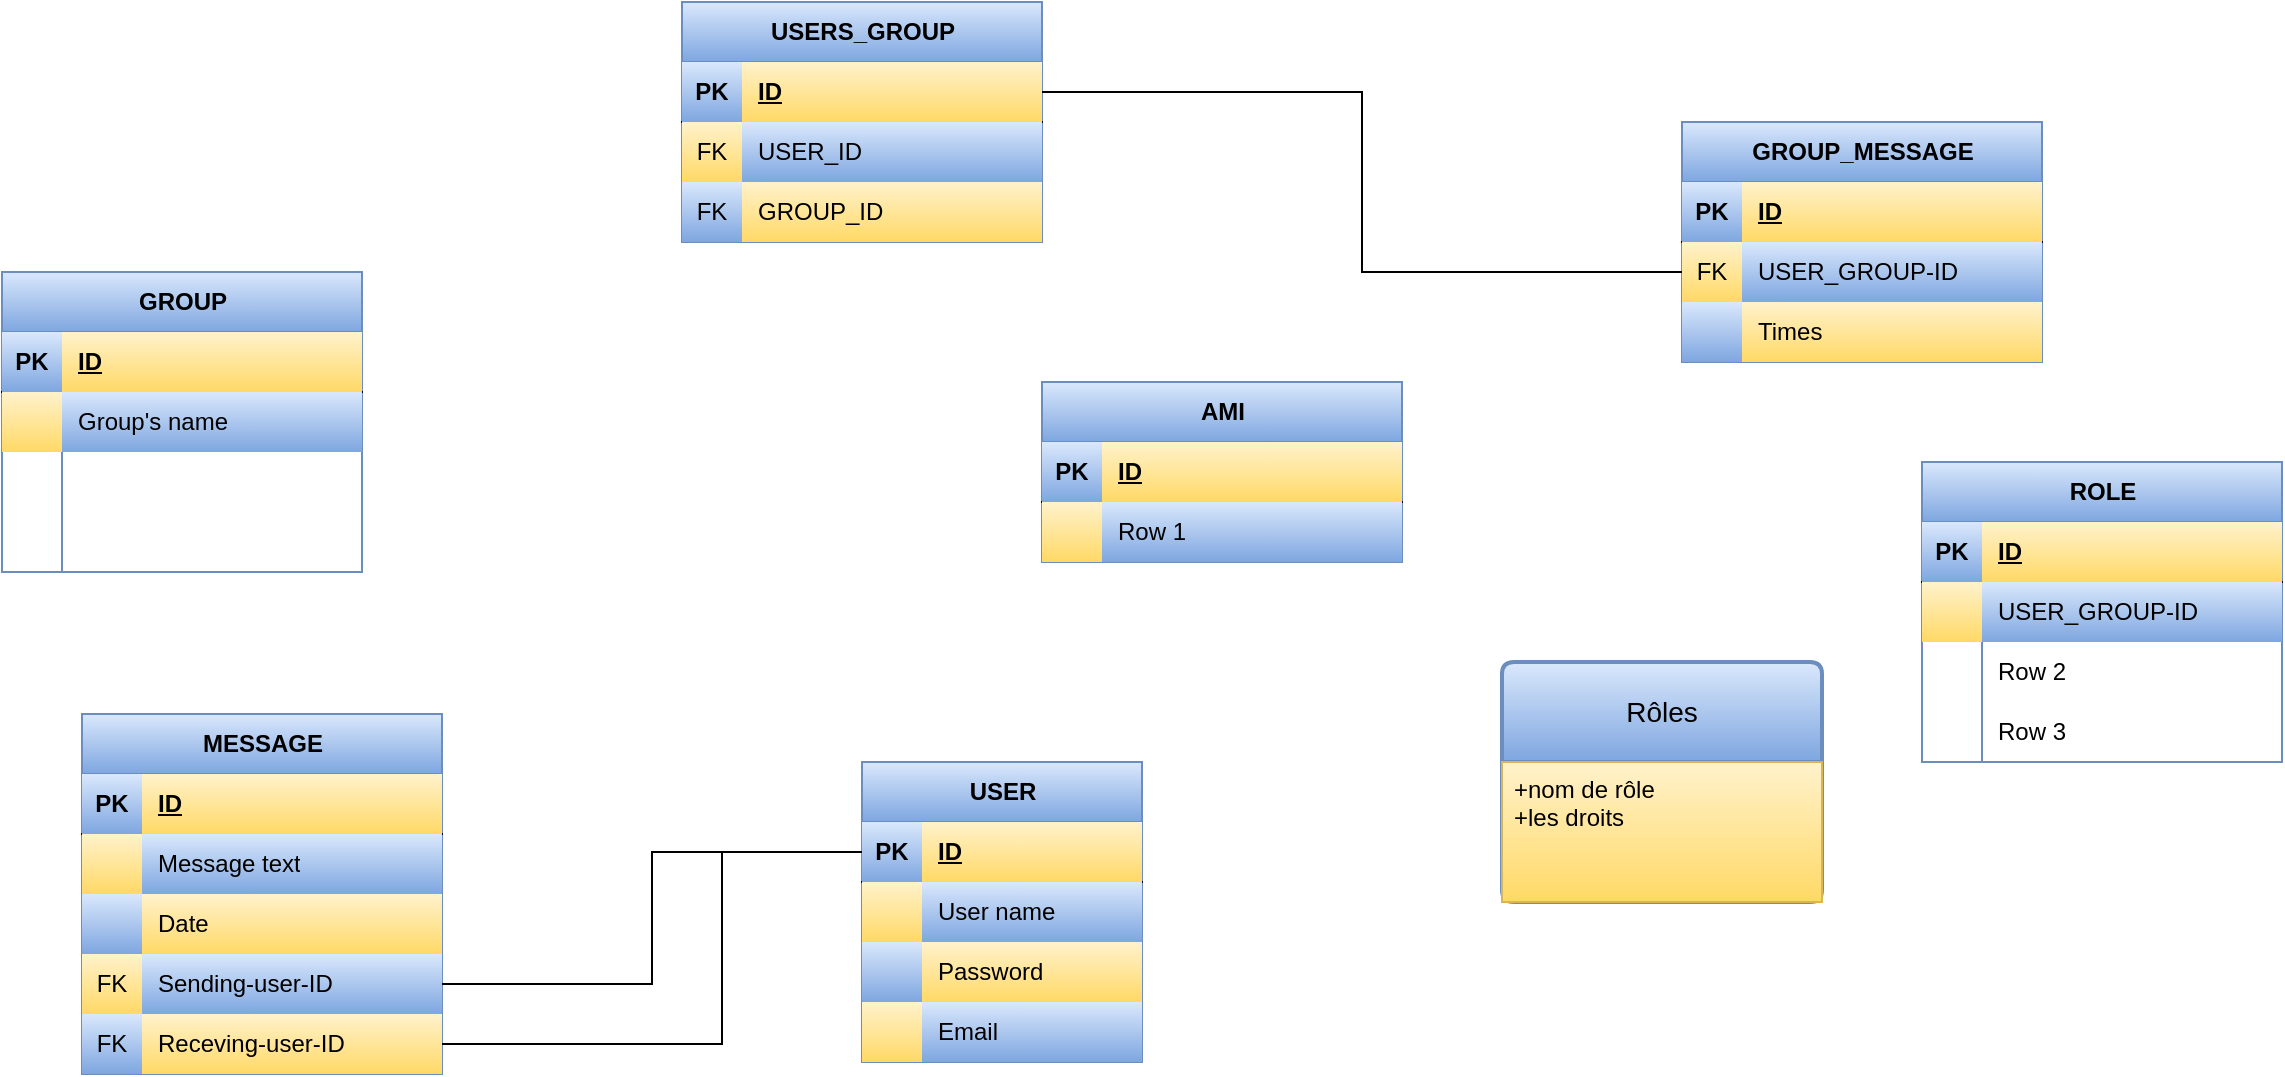 <mxfile version="22.1.4" type="github">
  <diagram id="R2lEEEUBdFMjLlhIrx00" name="Page-1">
    <mxGraphModel dx="2273" dy="604" grid="1" gridSize="10" guides="1" tooltips="1" connect="1" arrows="1" fold="1" page="1" pageScale="1" pageWidth="1100" pageHeight="850" math="0" shadow="0" extFonts="Permanent Marker^https://fonts.googleapis.com/css?family=Permanent+Marker">
      <root>
        <mxCell id="0" />
        <mxCell id="1" parent="0" />
        <mxCell id="yTDGCZD3_mgI2RTpDem2-1" value="USER" style="shape=table;startSize=30;container=1;collapsible=1;childLayout=tableLayout;fixedRows=1;rowLines=0;fontStyle=1;align=center;resizeLast=1;html=1;fillColor=#dae8fc;gradientColor=#7ea6e0;strokeColor=#6c8ebf;" vertex="1" parent="1">
          <mxGeometry x="-110" y="400" width="140" height="150" as="geometry" />
        </mxCell>
        <mxCell id="yTDGCZD3_mgI2RTpDem2-2" value="" style="shape=tableRow;horizontal=0;startSize=0;swimlaneHead=0;swimlaneBody=0;fillColor=none;collapsible=0;dropTarget=0;points=[[0,0.5],[1,0.5]];portConstraint=eastwest;top=0;left=0;right=0;bottom=1;" vertex="1" parent="yTDGCZD3_mgI2RTpDem2-1">
          <mxGeometry y="30" width="140" height="30" as="geometry" />
        </mxCell>
        <mxCell id="yTDGCZD3_mgI2RTpDem2-3" value="PK" style="shape=partialRectangle;connectable=0;fillColor=#dae8fc;top=0;left=0;bottom=0;right=0;fontStyle=1;overflow=hidden;whiteSpace=wrap;html=1;gradientColor=#7ea6e0;strokeColor=#6c8ebf;" vertex="1" parent="yTDGCZD3_mgI2RTpDem2-2">
          <mxGeometry width="30" height="30" as="geometry">
            <mxRectangle width="30" height="30" as="alternateBounds" />
          </mxGeometry>
        </mxCell>
        <mxCell id="yTDGCZD3_mgI2RTpDem2-4" value="ID" style="shape=partialRectangle;connectable=0;fillColor=#fff2cc;top=0;left=0;bottom=0;right=0;align=left;spacingLeft=6;fontStyle=5;overflow=hidden;whiteSpace=wrap;html=1;gradientColor=#ffd966;strokeColor=#d6b656;" vertex="1" parent="yTDGCZD3_mgI2RTpDem2-2">
          <mxGeometry x="30" width="110" height="30" as="geometry">
            <mxRectangle width="110" height="30" as="alternateBounds" />
          </mxGeometry>
        </mxCell>
        <mxCell id="yTDGCZD3_mgI2RTpDem2-8" value="" style="shape=tableRow;horizontal=0;startSize=0;swimlaneHead=0;swimlaneBody=0;fillColor=none;collapsible=0;dropTarget=0;points=[[0,0.5],[1,0.5]];portConstraint=eastwest;top=0;left=0;right=0;bottom=0;" vertex="1" parent="yTDGCZD3_mgI2RTpDem2-1">
          <mxGeometry y="60" width="140" height="30" as="geometry" />
        </mxCell>
        <mxCell id="yTDGCZD3_mgI2RTpDem2-9" value="" style="shape=partialRectangle;connectable=0;fillColor=#fff2cc;top=0;left=0;bottom=0;right=0;editable=1;overflow=hidden;whiteSpace=wrap;html=1;gradientColor=#ffd966;strokeColor=#d6b656;" vertex="1" parent="yTDGCZD3_mgI2RTpDem2-8">
          <mxGeometry width="30" height="30" as="geometry">
            <mxRectangle width="30" height="30" as="alternateBounds" />
          </mxGeometry>
        </mxCell>
        <mxCell id="yTDGCZD3_mgI2RTpDem2-10" value="User name" style="shape=partialRectangle;connectable=0;fillColor=#dae8fc;top=0;left=0;bottom=0;right=0;align=left;spacingLeft=6;overflow=hidden;whiteSpace=wrap;html=1;gradientColor=#7ea6e0;strokeColor=#6c8ebf;" vertex="1" parent="yTDGCZD3_mgI2RTpDem2-8">
          <mxGeometry x="30" width="110" height="30" as="geometry">
            <mxRectangle width="110" height="30" as="alternateBounds" />
          </mxGeometry>
        </mxCell>
        <mxCell id="yTDGCZD3_mgI2RTpDem2-11" value="" style="shape=tableRow;horizontal=0;startSize=0;swimlaneHead=0;swimlaneBody=0;fillColor=none;collapsible=0;dropTarget=0;points=[[0,0.5],[1,0.5]];portConstraint=eastwest;top=0;left=0;right=0;bottom=0;" vertex="1" parent="yTDGCZD3_mgI2RTpDem2-1">
          <mxGeometry y="90" width="140" height="30" as="geometry" />
        </mxCell>
        <mxCell id="yTDGCZD3_mgI2RTpDem2-12" value="" style="shape=partialRectangle;connectable=0;fillColor=#dae8fc;top=0;left=0;bottom=0;right=0;editable=1;overflow=hidden;whiteSpace=wrap;html=1;gradientColor=#7ea6e0;strokeColor=#6c8ebf;" vertex="1" parent="yTDGCZD3_mgI2RTpDem2-11">
          <mxGeometry width="30" height="30" as="geometry">
            <mxRectangle width="30" height="30" as="alternateBounds" />
          </mxGeometry>
        </mxCell>
        <mxCell id="yTDGCZD3_mgI2RTpDem2-13" value="Password" style="shape=partialRectangle;connectable=0;fillColor=#fff2cc;top=0;left=0;bottom=0;right=0;align=left;spacingLeft=6;overflow=hidden;whiteSpace=wrap;html=1;gradientColor=#ffd966;strokeColor=#d6b656;" vertex="1" parent="yTDGCZD3_mgI2RTpDem2-11">
          <mxGeometry x="30" width="110" height="30" as="geometry">
            <mxRectangle width="110" height="30" as="alternateBounds" />
          </mxGeometry>
        </mxCell>
        <mxCell id="yTDGCZD3_mgI2RTpDem2-49" value="" style="shape=tableRow;horizontal=0;startSize=0;swimlaneHead=0;swimlaneBody=0;fillColor=none;collapsible=0;dropTarget=0;points=[[0,0.5],[1,0.5]];portConstraint=eastwest;top=0;left=0;right=0;bottom=0;" vertex="1" parent="yTDGCZD3_mgI2RTpDem2-1">
          <mxGeometry y="120" width="140" height="30" as="geometry" />
        </mxCell>
        <mxCell id="yTDGCZD3_mgI2RTpDem2-50" value="" style="shape=partialRectangle;connectable=0;fillColor=#fff2cc;top=0;left=0;bottom=0;right=0;editable=1;overflow=hidden;whiteSpace=wrap;html=1;gradientColor=#ffd966;strokeColor=#d6b656;" vertex="1" parent="yTDGCZD3_mgI2RTpDem2-49">
          <mxGeometry width="30" height="30" as="geometry">
            <mxRectangle width="30" height="30" as="alternateBounds" />
          </mxGeometry>
        </mxCell>
        <mxCell id="yTDGCZD3_mgI2RTpDem2-51" value="Email" style="shape=partialRectangle;connectable=0;fillColor=#dae8fc;top=0;left=0;bottom=0;right=0;align=left;spacingLeft=6;overflow=hidden;whiteSpace=wrap;html=1;gradientColor=#7ea6e0;strokeColor=#6c8ebf;" vertex="1" parent="yTDGCZD3_mgI2RTpDem2-49">
          <mxGeometry x="30" width="110" height="30" as="geometry">
            <mxRectangle width="110" height="30" as="alternateBounds" />
          </mxGeometry>
        </mxCell>
        <mxCell id="yTDGCZD3_mgI2RTpDem2-38" value="Rôles" style="swimlane;childLayout=stackLayout;horizontal=1;startSize=50;horizontalStack=0;rounded=1;fontSize=14;fontStyle=0;strokeWidth=2;resizeParent=0;resizeLast=1;shadow=0;dashed=0;align=center;arcSize=4;whiteSpace=wrap;html=1;fillColor=#dae8fc;gradientColor=#7ea6e0;strokeColor=#6c8ebf;" vertex="1" parent="1">
          <mxGeometry x="210" y="350" width="160" height="120" as="geometry" />
        </mxCell>
        <mxCell id="yTDGCZD3_mgI2RTpDem2-39" value="+nom de rôle&lt;br&gt;+les droits" style="align=left;strokeColor=#d6b656;fillColor=#fff2cc;spacingLeft=4;fontSize=12;verticalAlign=top;resizable=0;rotatable=0;part=1;html=1;gradientColor=#ffd966;" vertex="1" parent="yTDGCZD3_mgI2RTpDem2-38">
          <mxGeometry y="50" width="160" height="70" as="geometry" />
        </mxCell>
        <mxCell id="yTDGCZD3_mgI2RTpDem2-52" value="MESSAGE" style="shape=table;startSize=30;container=1;collapsible=1;childLayout=tableLayout;fixedRows=1;rowLines=0;fontStyle=1;align=center;resizeLast=1;html=1;fillColor=#dae8fc;gradientColor=#7ea6e0;strokeColor=#6c8ebf;" vertex="1" parent="1">
          <mxGeometry x="-500" y="376" width="180" height="180" as="geometry" />
        </mxCell>
        <mxCell id="yTDGCZD3_mgI2RTpDem2-53" value="" style="shape=tableRow;horizontal=0;startSize=0;swimlaneHead=0;swimlaneBody=0;fillColor=none;collapsible=0;dropTarget=0;points=[[0,0.5],[1,0.5]];portConstraint=eastwest;top=0;left=0;right=0;bottom=1;" vertex="1" parent="yTDGCZD3_mgI2RTpDem2-52">
          <mxGeometry y="30" width="180" height="30" as="geometry" />
        </mxCell>
        <mxCell id="yTDGCZD3_mgI2RTpDem2-54" value="PK" style="shape=partialRectangle;connectable=0;fillColor=#dae8fc;top=0;left=0;bottom=0;right=0;fontStyle=1;overflow=hidden;whiteSpace=wrap;html=1;gradientColor=#7ea6e0;strokeColor=#6c8ebf;" vertex="1" parent="yTDGCZD3_mgI2RTpDem2-53">
          <mxGeometry width="30" height="30" as="geometry">
            <mxRectangle width="30" height="30" as="alternateBounds" />
          </mxGeometry>
        </mxCell>
        <mxCell id="yTDGCZD3_mgI2RTpDem2-55" value="ID" style="shape=partialRectangle;connectable=0;fillColor=#fff2cc;top=0;left=0;bottom=0;right=0;align=left;spacingLeft=6;fontStyle=5;overflow=hidden;whiteSpace=wrap;html=1;gradientColor=#ffd966;strokeColor=#d6b656;" vertex="1" parent="yTDGCZD3_mgI2RTpDem2-53">
          <mxGeometry x="30" width="150" height="30" as="geometry">
            <mxRectangle width="150" height="30" as="alternateBounds" />
          </mxGeometry>
        </mxCell>
        <mxCell id="yTDGCZD3_mgI2RTpDem2-56" value="" style="shape=tableRow;horizontal=0;startSize=0;swimlaneHead=0;swimlaneBody=0;fillColor=none;collapsible=0;dropTarget=0;points=[[0,0.5],[1,0.5]];portConstraint=eastwest;top=0;left=0;right=0;bottom=0;" vertex="1" parent="yTDGCZD3_mgI2RTpDem2-52">
          <mxGeometry y="60" width="180" height="30" as="geometry" />
        </mxCell>
        <mxCell id="yTDGCZD3_mgI2RTpDem2-57" value="" style="shape=partialRectangle;connectable=0;fillColor=#fff2cc;top=0;left=0;bottom=0;right=0;editable=1;overflow=hidden;whiteSpace=wrap;html=1;gradientColor=#ffd966;strokeColor=#d6b656;" vertex="1" parent="yTDGCZD3_mgI2RTpDem2-56">
          <mxGeometry width="30" height="30" as="geometry">
            <mxRectangle width="30" height="30" as="alternateBounds" />
          </mxGeometry>
        </mxCell>
        <mxCell id="yTDGCZD3_mgI2RTpDem2-58" value="Message text" style="shape=partialRectangle;connectable=0;fillColor=#dae8fc;top=0;left=0;bottom=0;right=0;align=left;spacingLeft=6;overflow=hidden;whiteSpace=wrap;html=1;gradientColor=#7ea6e0;strokeColor=#6c8ebf;" vertex="1" parent="yTDGCZD3_mgI2RTpDem2-56">
          <mxGeometry x="30" width="150" height="30" as="geometry">
            <mxRectangle width="150" height="30" as="alternateBounds" />
          </mxGeometry>
        </mxCell>
        <mxCell id="yTDGCZD3_mgI2RTpDem2-59" value="" style="shape=tableRow;horizontal=0;startSize=0;swimlaneHead=0;swimlaneBody=0;fillColor=none;collapsible=0;dropTarget=0;points=[[0,0.5],[1,0.5]];portConstraint=eastwest;top=0;left=0;right=0;bottom=0;" vertex="1" parent="yTDGCZD3_mgI2RTpDem2-52">
          <mxGeometry y="90" width="180" height="30" as="geometry" />
        </mxCell>
        <mxCell id="yTDGCZD3_mgI2RTpDem2-60" value="" style="shape=partialRectangle;connectable=0;fillColor=#dae8fc;top=0;left=0;bottom=0;right=0;editable=1;overflow=hidden;whiteSpace=wrap;html=1;gradientColor=#7ea6e0;strokeColor=#6c8ebf;" vertex="1" parent="yTDGCZD3_mgI2RTpDem2-59">
          <mxGeometry width="30" height="30" as="geometry">
            <mxRectangle width="30" height="30" as="alternateBounds" />
          </mxGeometry>
        </mxCell>
        <mxCell id="yTDGCZD3_mgI2RTpDem2-61" value="Date" style="shape=partialRectangle;connectable=0;fillColor=#fff2cc;top=0;left=0;bottom=0;right=0;align=left;spacingLeft=6;overflow=hidden;whiteSpace=wrap;html=1;gradientColor=#ffd966;strokeColor=#d6b656;" vertex="1" parent="yTDGCZD3_mgI2RTpDem2-59">
          <mxGeometry x="30" width="150" height="30" as="geometry">
            <mxRectangle width="150" height="30" as="alternateBounds" />
          </mxGeometry>
        </mxCell>
        <mxCell id="yTDGCZD3_mgI2RTpDem2-62" value="" style="shape=tableRow;horizontal=0;startSize=0;swimlaneHead=0;swimlaneBody=0;fillColor=none;collapsible=0;dropTarget=0;points=[[0,0.5],[1,0.5]];portConstraint=eastwest;top=0;left=0;right=0;bottom=0;" vertex="1" parent="yTDGCZD3_mgI2RTpDem2-52">
          <mxGeometry y="120" width="180" height="30" as="geometry" />
        </mxCell>
        <mxCell id="yTDGCZD3_mgI2RTpDem2-63" value="FK" style="shape=partialRectangle;connectable=0;fillColor=#fff2cc;top=0;left=0;bottom=0;right=0;editable=1;overflow=hidden;whiteSpace=wrap;html=1;gradientColor=#ffd966;strokeColor=#d6b656;" vertex="1" parent="yTDGCZD3_mgI2RTpDem2-62">
          <mxGeometry width="30" height="30" as="geometry">
            <mxRectangle width="30" height="30" as="alternateBounds" />
          </mxGeometry>
        </mxCell>
        <mxCell id="yTDGCZD3_mgI2RTpDem2-64" value="Sending-user-ID" style="shape=partialRectangle;connectable=0;fillColor=#dae8fc;top=0;left=0;bottom=0;right=0;align=left;spacingLeft=6;overflow=hidden;whiteSpace=wrap;html=1;gradientColor=#7ea6e0;strokeColor=#6c8ebf;" vertex="1" parent="yTDGCZD3_mgI2RTpDem2-62">
          <mxGeometry x="30" width="150" height="30" as="geometry">
            <mxRectangle width="150" height="30" as="alternateBounds" />
          </mxGeometry>
        </mxCell>
        <mxCell id="yTDGCZD3_mgI2RTpDem2-65" value="" style="shape=tableRow;horizontal=0;startSize=0;swimlaneHead=0;swimlaneBody=0;fillColor=none;collapsible=0;dropTarget=0;points=[[0,0.5],[1,0.5]];portConstraint=eastwest;top=0;left=0;right=0;bottom=0;" vertex="1" parent="yTDGCZD3_mgI2RTpDem2-52">
          <mxGeometry y="150" width="180" height="30" as="geometry" />
        </mxCell>
        <mxCell id="yTDGCZD3_mgI2RTpDem2-66" value="FK" style="shape=partialRectangle;connectable=0;fillColor=#dae8fc;top=0;left=0;bottom=0;right=0;editable=1;overflow=hidden;whiteSpace=wrap;html=1;gradientColor=#7ea6e0;strokeColor=#6c8ebf;" vertex="1" parent="yTDGCZD3_mgI2RTpDem2-65">
          <mxGeometry width="30" height="30" as="geometry">
            <mxRectangle width="30" height="30" as="alternateBounds" />
          </mxGeometry>
        </mxCell>
        <mxCell id="yTDGCZD3_mgI2RTpDem2-67" value="Receving-user-ID" style="shape=partialRectangle;connectable=0;fillColor=#fff2cc;top=0;left=0;bottom=0;right=0;align=left;spacingLeft=6;overflow=hidden;whiteSpace=wrap;html=1;gradientColor=#ffd966;strokeColor=#d6b656;" vertex="1" parent="yTDGCZD3_mgI2RTpDem2-65">
          <mxGeometry x="30" width="150" height="30" as="geometry">
            <mxRectangle width="150" height="30" as="alternateBounds" />
          </mxGeometry>
        </mxCell>
        <mxCell id="yTDGCZD3_mgI2RTpDem2-68" style="edgeStyle=orthogonalEdgeStyle;rounded=0;orthogonalLoop=1;jettySize=auto;html=1;exitX=0;exitY=0.5;exitDx=0;exitDy=0;entryX=1;entryY=0.75;entryDx=0;entryDy=0;endArrow=none;endFill=0;" edge="1" parent="1" source="yTDGCZD3_mgI2RTpDem2-2" target="yTDGCZD3_mgI2RTpDem2-52">
          <mxGeometry relative="1" as="geometry" />
        </mxCell>
        <mxCell id="yTDGCZD3_mgI2RTpDem2-69" style="edgeStyle=orthogonalEdgeStyle;rounded=0;orthogonalLoop=1;jettySize=auto;html=1;exitX=0;exitY=0.5;exitDx=0;exitDy=0;entryX=1;entryY=0.5;entryDx=0;entryDy=0;endArrow=none;endFill=0;" edge="1" parent="1" source="yTDGCZD3_mgI2RTpDem2-2" target="yTDGCZD3_mgI2RTpDem2-65">
          <mxGeometry relative="1" as="geometry">
            <Array as="points">
              <mxPoint x="-180" y="445" />
              <mxPoint x="-180" y="541" />
            </Array>
          </mxGeometry>
        </mxCell>
        <mxCell id="yTDGCZD3_mgI2RTpDem2-70" value="USERS_GROUP" style="shape=table;startSize=30;container=1;collapsible=1;childLayout=tableLayout;fixedRows=1;rowLines=0;fontStyle=1;align=center;resizeLast=1;html=1;fillColor=#dae8fc;gradientColor=#7ea6e0;strokeColor=#6c8ebf;" vertex="1" parent="1">
          <mxGeometry x="-200" y="20" width="180" height="120" as="geometry" />
        </mxCell>
        <mxCell id="yTDGCZD3_mgI2RTpDem2-71" value="" style="shape=tableRow;horizontal=0;startSize=0;swimlaneHead=0;swimlaneBody=0;fillColor=none;collapsible=0;dropTarget=0;points=[[0,0.5],[1,0.5]];portConstraint=eastwest;top=0;left=0;right=0;bottom=1;" vertex="1" parent="yTDGCZD3_mgI2RTpDem2-70">
          <mxGeometry y="30" width="180" height="30" as="geometry" />
        </mxCell>
        <mxCell id="yTDGCZD3_mgI2RTpDem2-72" value="PK" style="shape=partialRectangle;connectable=0;fillColor=#dae8fc;top=0;left=0;bottom=0;right=0;fontStyle=1;overflow=hidden;whiteSpace=wrap;html=1;gradientColor=#7ea6e0;strokeColor=#6c8ebf;" vertex="1" parent="yTDGCZD3_mgI2RTpDem2-71">
          <mxGeometry width="30" height="30" as="geometry">
            <mxRectangle width="30" height="30" as="alternateBounds" />
          </mxGeometry>
        </mxCell>
        <mxCell id="yTDGCZD3_mgI2RTpDem2-73" value="ID" style="shape=partialRectangle;connectable=0;fillColor=#fff2cc;top=0;left=0;bottom=0;right=0;align=left;spacingLeft=6;fontStyle=5;overflow=hidden;whiteSpace=wrap;html=1;gradientColor=#ffd966;strokeColor=#d6b656;" vertex="1" parent="yTDGCZD3_mgI2RTpDem2-71">
          <mxGeometry x="30" width="150" height="30" as="geometry">
            <mxRectangle width="150" height="30" as="alternateBounds" />
          </mxGeometry>
        </mxCell>
        <mxCell id="yTDGCZD3_mgI2RTpDem2-74" value="" style="shape=tableRow;horizontal=0;startSize=0;swimlaneHead=0;swimlaneBody=0;fillColor=none;collapsible=0;dropTarget=0;points=[[0,0.5],[1,0.5]];portConstraint=eastwest;top=0;left=0;right=0;bottom=0;" vertex="1" parent="yTDGCZD3_mgI2RTpDem2-70">
          <mxGeometry y="60" width="180" height="30" as="geometry" />
        </mxCell>
        <mxCell id="yTDGCZD3_mgI2RTpDem2-75" value="FK" style="shape=partialRectangle;connectable=0;fillColor=#fff2cc;top=0;left=0;bottom=0;right=0;editable=1;overflow=hidden;whiteSpace=wrap;html=1;gradientColor=#ffd966;strokeColor=#d6b656;" vertex="1" parent="yTDGCZD3_mgI2RTpDem2-74">
          <mxGeometry width="30" height="30" as="geometry">
            <mxRectangle width="30" height="30" as="alternateBounds" />
          </mxGeometry>
        </mxCell>
        <mxCell id="yTDGCZD3_mgI2RTpDem2-76" value="USER_ID" style="shape=partialRectangle;connectable=0;fillColor=#dae8fc;top=0;left=0;bottom=0;right=0;align=left;spacingLeft=6;overflow=hidden;whiteSpace=wrap;html=1;gradientColor=#7ea6e0;strokeColor=#6c8ebf;" vertex="1" parent="yTDGCZD3_mgI2RTpDem2-74">
          <mxGeometry x="30" width="150" height="30" as="geometry">
            <mxRectangle width="150" height="30" as="alternateBounds" />
          </mxGeometry>
        </mxCell>
        <mxCell id="yTDGCZD3_mgI2RTpDem2-77" value="" style="shape=tableRow;horizontal=0;startSize=0;swimlaneHead=0;swimlaneBody=0;fillColor=none;collapsible=0;dropTarget=0;points=[[0,0.5],[1,0.5]];portConstraint=eastwest;top=0;left=0;right=0;bottom=0;" vertex="1" parent="yTDGCZD3_mgI2RTpDem2-70">
          <mxGeometry y="90" width="180" height="30" as="geometry" />
        </mxCell>
        <mxCell id="yTDGCZD3_mgI2RTpDem2-78" value="FK" style="shape=partialRectangle;connectable=0;fillColor=#dae8fc;top=0;left=0;bottom=0;right=0;editable=1;overflow=hidden;whiteSpace=wrap;html=1;gradientColor=#7ea6e0;strokeColor=#6c8ebf;" vertex="1" parent="yTDGCZD3_mgI2RTpDem2-77">
          <mxGeometry width="30" height="30" as="geometry">
            <mxRectangle width="30" height="30" as="alternateBounds" />
          </mxGeometry>
        </mxCell>
        <mxCell id="yTDGCZD3_mgI2RTpDem2-79" value="GROUP_ID" style="shape=partialRectangle;connectable=0;fillColor=#fff2cc;top=0;left=0;bottom=0;right=0;align=left;spacingLeft=6;overflow=hidden;whiteSpace=wrap;html=1;gradientColor=#ffd966;strokeColor=#d6b656;" vertex="1" parent="yTDGCZD3_mgI2RTpDem2-77">
          <mxGeometry x="30" width="150" height="30" as="geometry">
            <mxRectangle width="150" height="30" as="alternateBounds" />
          </mxGeometry>
        </mxCell>
        <mxCell id="yTDGCZD3_mgI2RTpDem2-84" value="GROUP" style="shape=table;startSize=30;container=1;collapsible=1;childLayout=tableLayout;fixedRows=1;rowLines=0;fontStyle=1;align=center;resizeLast=1;html=1;fillColor=#dae8fc;gradientColor=#7ea6e0;strokeColor=#6c8ebf;" vertex="1" parent="1">
          <mxGeometry x="-540" y="155" width="180" height="150" as="geometry" />
        </mxCell>
        <mxCell id="yTDGCZD3_mgI2RTpDem2-85" value="" style="shape=tableRow;horizontal=0;startSize=0;swimlaneHead=0;swimlaneBody=0;fillColor=none;collapsible=0;dropTarget=0;points=[[0,0.5],[1,0.5]];portConstraint=eastwest;top=0;left=0;right=0;bottom=1;" vertex="1" parent="yTDGCZD3_mgI2RTpDem2-84">
          <mxGeometry y="30" width="180" height="30" as="geometry" />
        </mxCell>
        <mxCell id="yTDGCZD3_mgI2RTpDem2-86" value="PK" style="shape=partialRectangle;connectable=0;fillColor=#dae8fc;top=0;left=0;bottom=0;right=0;fontStyle=1;overflow=hidden;whiteSpace=wrap;html=1;gradientColor=#7ea6e0;strokeColor=#6c8ebf;" vertex="1" parent="yTDGCZD3_mgI2RTpDem2-85">
          <mxGeometry width="30" height="30" as="geometry">
            <mxRectangle width="30" height="30" as="alternateBounds" />
          </mxGeometry>
        </mxCell>
        <mxCell id="yTDGCZD3_mgI2RTpDem2-87" value="ID" style="shape=partialRectangle;connectable=0;fillColor=#fff2cc;top=0;left=0;bottom=0;right=0;align=left;spacingLeft=6;fontStyle=5;overflow=hidden;whiteSpace=wrap;html=1;gradientColor=#ffd966;strokeColor=#d6b656;" vertex="1" parent="yTDGCZD3_mgI2RTpDem2-85">
          <mxGeometry x="30" width="150" height="30" as="geometry">
            <mxRectangle width="150" height="30" as="alternateBounds" />
          </mxGeometry>
        </mxCell>
        <mxCell id="yTDGCZD3_mgI2RTpDem2-88" value="" style="shape=tableRow;horizontal=0;startSize=0;swimlaneHead=0;swimlaneBody=0;fillColor=none;collapsible=0;dropTarget=0;points=[[0,0.5],[1,0.5]];portConstraint=eastwest;top=0;left=0;right=0;bottom=0;" vertex="1" parent="yTDGCZD3_mgI2RTpDem2-84">
          <mxGeometry y="60" width="180" height="30" as="geometry" />
        </mxCell>
        <mxCell id="yTDGCZD3_mgI2RTpDem2-89" value="" style="shape=partialRectangle;connectable=0;fillColor=#fff2cc;top=0;left=0;bottom=0;right=0;editable=1;overflow=hidden;whiteSpace=wrap;html=1;gradientColor=#ffd966;strokeColor=#d6b656;" vertex="1" parent="yTDGCZD3_mgI2RTpDem2-88">
          <mxGeometry width="30" height="30" as="geometry">
            <mxRectangle width="30" height="30" as="alternateBounds" />
          </mxGeometry>
        </mxCell>
        <mxCell id="yTDGCZD3_mgI2RTpDem2-90" value="Group&#39;s name" style="shape=partialRectangle;connectable=0;fillColor=#dae8fc;top=0;left=0;bottom=0;right=0;align=left;spacingLeft=6;overflow=hidden;whiteSpace=wrap;html=1;gradientColor=#7ea6e0;strokeColor=#6c8ebf;" vertex="1" parent="yTDGCZD3_mgI2RTpDem2-88">
          <mxGeometry x="30" width="150" height="30" as="geometry">
            <mxRectangle width="150" height="30" as="alternateBounds" />
          </mxGeometry>
        </mxCell>
        <mxCell id="yTDGCZD3_mgI2RTpDem2-91" value="" style="shape=tableRow;horizontal=0;startSize=0;swimlaneHead=0;swimlaneBody=0;fillColor=none;collapsible=0;dropTarget=0;points=[[0,0.5],[1,0.5]];portConstraint=eastwest;top=0;left=0;right=0;bottom=0;" vertex="1" parent="yTDGCZD3_mgI2RTpDem2-84">
          <mxGeometry y="90" width="180" height="30" as="geometry" />
        </mxCell>
        <mxCell id="yTDGCZD3_mgI2RTpDem2-92" value="" style="shape=partialRectangle;connectable=0;fillColor=none;top=0;left=0;bottom=0;right=0;editable=1;overflow=hidden;whiteSpace=wrap;html=1;" vertex="1" parent="yTDGCZD3_mgI2RTpDem2-91">
          <mxGeometry width="30" height="30" as="geometry">
            <mxRectangle width="30" height="30" as="alternateBounds" />
          </mxGeometry>
        </mxCell>
        <mxCell id="yTDGCZD3_mgI2RTpDem2-93" value="" style="shape=partialRectangle;connectable=0;fillColor=none;top=0;left=0;bottom=0;right=0;align=left;spacingLeft=6;overflow=hidden;whiteSpace=wrap;html=1;" vertex="1" parent="yTDGCZD3_mgI2RTpDem2-91">
          <mxGeometry x="30" width="150" height="30" as="geometry">
            <mxRectangle width="150" height="30" as="alternateBounds" />
          </mxGeometry>
        </mxCell>
        <mxCell id="yTDGCZD3_mgI2RTpDem2-94" value="" style="shape=tableRow;horizontal=0;startSize=0;swimlaneHead=0;swimlaneBody=0;fillColor=none;collapsible=0;dropTarget=0;points=[[0,0.5],[1,0.5]];portConstraint=eastwest;top=0;left=0;right=0;bottom=0;" vertex="1" parent="yTDGCZD3_mgI2RTpDem2-84">
          <mxGeometry y="120" width="180" height="30" as="geometry" />
        </mxCell>
        <mxCell id="yTDGCZD3_mgI2RTpDem2-95" value="" style="shape=partialRectangle;connectable=0;fillColor=none;top=0;left=0;bottom=0;right=0;editable=1;overflow=hidden;whiteSpace=wrap;html=1;" vertex="1" parent="yTDGCZD3_mgI2RTpDem2-94">
          <mxGeometry width="30" height="30" as="geometry">
            <mxRectangle width="30" height="30" as="alternateBounds" />
          </mxGeometry>
        </mxCell>
        <mxCell id="yTDGCZD3_mgI2RTpDem2-96" value="" style="shape=partialRectangle;connectable=0;fillColor=none;top=0;left=0;bottom=0;right=0;align=left;spacingLeft=6;overflow=hidden;whiteSpace=wrap;html=1;" vertex="1" parent="yTDGCZD3_mgI2RTpDem2-94">
          <mxGeometry x="30" width="150" height="30" as="geometry">
            <mxRectangle width="150" height="30" as="alternateBounds" />
          </mxGeometry>
        </mxCell>
        <mxCell id="yTDGCZD3_mgI2RTpDem2-97" value="GROUP_MESSAGE" style="shape=table;startSize=30;container=1;collapsible=1;childLayout=tableLayout;fixedRows=1;rowLines=0;fontStyle=1;align=center;resizeLast=1;html=1;fillColor=#dae8fc;gradientColor=#7ea6e0;strokeColor=#6c8ebf;" vertex="1" parent="1">
          <mxGeometry x="300" y="80" width="180" height="120" as="geometry" />
        </mxCell>
        <mxCell id="yTDGCZD3_mgI2RTpDem2-98" value="" style="shape=tableRow;horizontal=0;startSize=0;swimlaneHead=0;swimlaneBody=0;fillColor=none;collapsible=0;dropTarget=0;points=[[0,0.5],[1,0.5]];portConstraint=eastwest;top=0;left=0;right=0;bottom=1;" vertex="1" parent="yTDGCZD3_mgI2RTpDem2-97">
          <mxGeometry y="30" width="180" height="30" as="geometry" />
        </mxCell>
        <mxCell id="yTDGCZD3_mgI2RTpDem2-99" value="PK" style="shape=partialRectangle;connectable=0;fillColor=#dae8fc;top=0;left=0;bottom=0;right=0;fontStyle=1;overflow=hidden;whiteSpace=wrap;html=1;gradientColor=#7ea6e0;strokeColor=#6c8ebf;" vertex="1" parent="yTDGCZD3_mgI2RTpDem2-98">
          <mxGeometry width="30" height="30" as="geometry">
            <mxRectangle width="30" height="30" as="alternateBounds" />
          </mxGeometry>
        </mxCell>
        <mxCell id="yTDGCZD3_mgI2RTpDem2-100" value="ID" style="shape=partialRectangle;connectable=0;fillColor=#fff2cc;top=0;left=0;bottom=0;right=0;align=left;spacingLeft=6;fontStyle=5;overflow=hidden;whiteSpace=wrap;html=1;gradientColor=#ffd966;strokeColor=#d6b656;" vertex="1" parent="yTDGCZD3_mgI2RTpDem2-98">
          <mxGeometry x="30" width="150" height="30" as="geometry">
            <mxRectangle width="150" height="30" as="alternateBounds" />
          </mxGeometry>
        </mxCell>
        <mxCell id="yTDGCZD3_mgI2RTpDem2-101" value="" style="shape=tableRow;horizontal=0;startSize=0;swimlaneHead=0;swimlaneBody=0;fillColor=none;collapsible=0;dropTarget=0;points=[[0,0.5],[1,0.5]];portConstraint=eastwest;top=0;left=0;right=0;bottom=0;" vertex="1" parent="yTDGCZD3_mgI2RTpDem2-97">
          <mxGeometry y="60" width="180" height="30" as="geometry" />
        </mxCell>
        <mxCell id="yTDGCZD3_mgI2RTpDem2-102" value="FK" style="shape=partialRectangle;connectable=0;fillColor=#fff2cc;top=0;left=0;bottom=0;right=0;editable=1;overflow=hidden;whiteSpace=wrap;html=1;gradientColor=#ffd966;strokeColor=#d6b656;" vertex="1" parent="yTDGCZD3_mgI2RTpDem2-101">
          <mxGeometry width="30" height="30" as="geometry">
            <mxRectangle width="30" height="30" as="alternateBounds" />
          </mxGeometry>
        </mxCell>
        <mxCell id="yTDGCZD3_mgI2RTpDem2-103" value="USER_GROUP-ID" style="shape=partialRectangle;connectable=0;fillColor=#dae8fc;top=0;left=0;bottom=0;right=0;align=left;spacingLeft=6;overflow=hidden;whiteSpace=wrap;html=1;gradientColor=#7ea6e0;strokeColor=#6c8ebf;" vertex="1" parent="yTDGCZD3_mgI2RTpDem2-101">
          <mxGeometry x="30" width="150" height="30" as="geometry">
            <mxRectangle width="150" height="30" as="alternateBounds" />
          </mxGeometry>
        </mxCell>
        <mxCell id="yTDGCZD3_mgI2RTpDem2-107" value="" style="shape=tableRow;horizontal=0;startSize=0;swimlaneHead=0;swimlaneBody=0;fillColor=none;collapsible=0;dropTarget=0;points=[[0,0.5],[1,0.5]];portConstraint=eastwest;top=0;left=0;right=0;bottom=0;" vertex="1" parent="yTDGCZD3_mgI2RTpDem2-97">
          <mxGeometry y="90" width="180" height="30" as="geometry" />
        </mxCell>
        <mxCell id="yTDGCZD3_mgI2RTpDem2-108" value="" style="shape=partialRectangle;connectable=0;fillColor=#dae8fc;top=0;left=0;bottom=0;right=0;editable=1;overflow=hidden;whiteSpace=wrap;html=1;gradientColor=#7ea6e0;strokeColor=#6c8ebf;" vertex="1" parent="yTDGCZD3_mgI2RTpDem2-107">
          <mxGeometry width="30" height="30" as="geometry">
            <mxRectangle width="30" height="30" as="alternateBounds" />
          </mxGeometry>
        </mxCell>
        <mxCell id="yTDGCZD3_mgI2RTpDem2-109" value="Times" style="shape=partialRectangle;connectable=0;fillColor=#fff2cc;top=0;left=0;bottom=0;right=0;align=left;spacingLeft=6;overflow=hidden;whiteSpace=wrap;html=1;gradientColor=#ffd966;strokeColor=#d6b656;" vertex="1" parent="yTDGCZD3_mgI2RTpDem2-107">
          <mxGeometry x="30" width="150" height="30" as="geometry">
            <mxRectangle width="150" height="30" as="alternateBounds" />
          </mxGeometry>
        </mxCell>
        <mxCell id="yTDGCZD3_mgI2RTpDem2-110" value="AMI" style="shape=table;startSize=30;container=1;collapsible=1;childLayout=tableLayout;fixedRows=1;rowLines=0;fontStyle=1;align=center;resizeLast=1;html=1;fillColor=#dae8fc;gradientColor=#7ea6e0;strokeColor=#6c8ebf;" vertex="1" parent="1">
          <mxGeometry x="-20" y="210" width="180" height="90" as="geometry" />
        </mxCell>
        <mxCell id="yTDGCZD3_mgI2RTpDem2-111" value="" style="shape=tableRow;horizontal=0;startSize=0;swimlaneHead=0;swimlaneBody=0;fillColor=none;collapsible=0;dropTarget=0;points=[[0,0.5],[1,0.5]];portConstraint=eastwest;top=0;left=0;right=0;bottom=1;" vertex="1" parent="yTDGCZD3_mgI2RTpDem2-110">
          <mxGeometry y="30" width="180" height="30" as="geometry" />
        </mxCell>
        <mxCell id="yTDGCZD3_mgI2RTpDem2-112" value="PK" style="shape=partialRectangle;connectable=0;fillColor=#dae8fc;top=0;left=0;bottom=0;right=0;fontStyle=1;overflow=hidden;whiteSpace=wrap;html=1;gradientColor=#7ea6e0;strokeColor=#6c8ebf;" vertex="1" parent="yTDGCZD3_mgI2RTpDem2-111">
          <mxGeometry width="30" height="30" as="geometry">
            <mxRectangle width="30" height="30" as="alternateBounds" />
          </mxGeometry>
        </mxCell>
        <mxCell id="yTDGCZD3_mgI2RTpDem2-113" value="ID" style="shape=partialRectangle;connectable=0;fillColor=#fff2cc;top=0;left=0;bottom=0;right=0;align=left;spacingLeft=6;fontStyle=5;overflow=hidden;whiteSpace=wrap;html=1;gradientColor=#ffd966;strokeColor=#d6b656;" vertex="1" parent="yTDGCZD3_mgI2RTpDem2-111">
          <mxGeometry x="30" width="150" height="30" as="geometry">
            <mxRectangle width="150" height="30" as="alternateBounds" />
          </mxGeometry>
        </mxCell>
        <mxCell id="yTDGCZD3_mgI2RTpDem2-114" value="" style="shape=tableRow;horizontal=0;startSize=0;swimlaneHead=0;swimlaneBody=0;fillColor=none;collapsible=0;dropTarget=0;points=[[0,0.5],[1,0.5]];portConstraint=eastwest;top=0;left=0;right=0;bottom=0;" vertex="1" parent="yTDGCZD3_mgI2RTpDem2-110">
          <mxGeometry y="60" width="180" height="30" as="geometry" />
        </mxCell>
        <mxCell id="yTDGCZD3_mgI2RTpDem2-115" value="" style="shape=partialRectangle;connectable=0;fillColor=#fff2cc;top=0;left=0;bottom=0;right=0;editable=1;overflow=hidden;whiteSpace=wrap;html=1;gradientColor=#ffd966;strokeColor=#d6b656;" vertex="1" parent="yTDGCZD3_mgI2RTpDem2-114">
          <mxGeometry width="30" height="30" as="geometry">
            <mxRectangle width="30" height="30" as="alternateBounds" />
          </mxGeometry>
        </mxCell>
        <mxCell id="yTDGCZD3_mgI2RTpDem2-116" value="Row 1" style="shape=partialRectangle;connectable=0;fillColor=#dae8fc;top=0;left=0;bottom=0;right=0;align=left;spacingLeft=6;overflow=hidden;whiteSpace=wrap;html=1;gradientColor=#7ea6e0;strokeColor=#6c8ebf;" vertex="1" parent="yTDGCZD3_mgI2RTpDem2-114">
          <mxGeometry x="30" width="150" height="30" as="geometry">
            <mxRectangle width="150" height="30" as="alternateBounds" />
          </mxGeometry>
        </mxCell>
        <mxCell id="yTDGCZD3_mgI2RTpDem2-138" style="edgeStyle=orthogonalEdgeStyle;rounded=0;orthogonalLoop=1;jettySize=auto;html=1;exitX=0;exitY=0.5;exitDx=0;exitDy=0;entryX=1;entryY=0.5;entryDx=0;entryDy=0;endArrow=none;endFill=0;" edge="1" parent="1" source="yTDGCZD3_mgI2RTpDem2-101" target="yTDGCZD3_mgI2RTpDem2-71">
          <mxGeometry relative="1" as="geometry" />
        </mxCell>
        <mxCell id="yTDGCZD3_mgI2RTpDem2-143" value="ROLE" style="shape=table;startSize=30;container=1;collapsible=1;childLayout=tableLayout;fixedRows=1;rowLines=0;fontStyle=1;align=center;resizeLast=1;html=1;fillColor=#dae8fc;gradientColor=#7ea6e0;strokeColor=#6c8ebf;" vertex="1" parent="1">
          <mxGeometry x="420" y="250" width="180" height="150" as="geometry" />
        </mxCell>
        <mxCell id="yTDGCZD3_mgI2RTpDem2-144" value="" style="shape=tableRow;horizontal=0;startSize=0;swimlaneHead=0;swimlaneBody=0;fillColor=none;collapsible=0;dropTarget=0;points=[[0,0.5],[1,0.5]];portConstraint=eastwest;top=0;left=0;right=0;bottom=1;" vertex="1" parent="yTDGCZD3_mgI2RTpDem2-143">
          <mxGeometry y="30" width="180" height="30" as="geometry" />
        </mxCell>
        <mxCell id="yTDGCZD3_mgI2RTpDem2-145" value="PK" style="shape=partialRectangle;connectable=0;fillColor=#dae8fc;top=0;left=0;bottom=0;right=0;fontStyle=1;overflow=hidden;whiteSpace=wrap;html=1;gradientColor=#7ea6e0;strokeColor=#6c8ebf;" vertex="1" parent="yTDGCZD3_mgI2RTpDem2-144">
          <mxGeometry width="30" height="30" as="geometry">
            <mxRectangle width="30" height="30" as="alternateBounds" />
          </mxGeometry>
        </mxCell>
        <mxCell id="yTDGCZD3_mgI2RTpDem2-146" value="ID" style="shape=partialRectangle;connectable=0;fillColor=#fff2cc;top=0;left=0;bottom=0;right=0;align=left;spacingLeft=6;fontStyle=5;overflow=hidden;whiteSpace=wrap;html=1;gradientColor=#ffd966;strokeColor=#d6b656;" vertex="1" parent="yTDGCZD3_mgI2RTpDem2-144">
          <mxGeometry x="30" width="150" height="30" as="geometry">
            <mxRectangle width="150" height="30" as="alternateBounds" />
          </mxGeometry>
        </mxCell>
        <mxCell id="yTDGCZD3_mgI2RTpDem2-147" value="" style="shape=tableRow;horizontal=0;startSize=0;swimlaneHead=0;swimlaneBody=0;fillColor=none;collapsible=0;dropTarget=0;points=[[0,0.5],[1,0.5]];portConstraint=eastwest;top=0;left=0;right=0;bottom=0;" vertex="1" parent="yTDGCZD3_mgI2RTpDem2-143">
          <mxGeometry y="60" width="180" height="30" as="geometry" />
        </mxCell>
        <mxCell id="yTDGCZD3_mgI2RTpDem2-148" value="" style="shape=partialRectangle;connectable=0;fillColor=#fff2cc;top=0;left=0;bottom=0;right=0;editable=1;overflow=hidden;whiteSpace=wrap;html=1;gradientColor=#ffd966;strokeColor=#d6b656;" vertex="1" parent="yTDGCZD3_mgI2RTpDem2-147">
          <mxGeometry width="30" height="30" as="geometry">
            <mxRectangle width="30" height="30" as="alternateBounds" />
          </mxGeometry>
        </mxCell>
        <mxCell id="yTDGCZD3_mgI2RTpDem2-149" value="USER_GROUP-ID" style="shape=partialRectangle;connectable=0;fillColor=#dae8fc;top=0;left=0;bottom=0;right=0;align=left;spacingLeft=6;overflow=hidden;whiteSpace=wrap;html=1;gradientColor=#7ea6e0;strokeColor=#6c8ebf;" vertex="1" parent="yTDGCZD3_mgI2RTpDem2-147">
          <mxGeometry x="30" width="150" height="30" as="geometry">
            <mxRectangle width="150" height="30" as="alternateBounds" />
          </mxGeometry>
        </mxCell>
        <mxCell id="yTDGCZD3_mgI2RTpDem2-150" value="" style="shape=tableRow;horizontal=0;startSize=0;swimlaneHead=0;swimlaneBody=0;fillColor=none;collapsible=0;dropTarget=0;points=[[0,0.5],[1,0.5]];portConstraint=eastwest;top=0;left=0;right=0;bottom=0;" vertex="1" parent="yTDGCZD3_mgI2RTpDem2-143">
          <mxGeometry y="90" width="180" height="30" as="geometry" />
        </mxCell>
        <mxCell id="yTDGCZD3_mgI2RTpDem2-151" value="" style="shape=partialRectangle;connectable=0;fillColor=none;top=0;left=0;bottom=0;right=0;editable=1;overflow=hidden;whiteSpace=wrap;html=1;" vertex="1" parent="yTDGCZD3_mgI2RTpDem2-150">
          <mxGeometry width="30" height="30" as="geometry">
            <mxRectangle width="30" height="30" as="alternateBounds" />
          </mxGeometry>
        </mxCell>
        <mxCell id="yTDGCZD3_mgI2RTpDem2-152" value="Row 2" style="shape=partialRectangle;connectable=0;fillColor=none;top=0;left=0;bottom=0;right=0;align=left;spacingLeft=6;overflow=hidden;whiteSpace=wrap;html=1;" vertex="1" parent="yTDGCZD3_mgI2RTpDem2-150">
          <mxGeometry x="30" width="150" height="30" as="geometry">
            <mxRectangle width="150" height="30" as="alternateBounds" />
          </mxGeometry>
        </mxCell>
        <mxCell id="yTDGCZD3_mgI2RTpDem2-153" value="" style="shape=tableRow;horizontal=0;startSize=0;swimlaneHead=0;swimlaneBody=0;fillColor=none;collapsible=0;dropTarget=0;points=[[0,0.5],[1,0.5]];portConstraint=eastwest;top=0;left=0;right=0;bottom=0;" vertex="1" parent="yTDGCZD3_mgI2RTpDem2-143">
          <mxGeometry y="120" width="180" height="30" as="geometry" />
        </mxCell>
        <mxCell id="yTDGCZD3_mgI2RTpDem2-154" value="" style="shape=partialRectangle;connectable=0;fillColor=none;top=0;left=0;bottom=0;right=0;editable=1;overflow=hidden;whiteSpace=wrap;html=1;" vertex="1" parent="yTDGCZD3_mgI2RTpDem2-153">
          <mxGeometry width="30" height="30" as="geometry">
            <mxRectangle width="30" height="30" as="alternateBounds" />
          </mxGeometry>
        </mxCell>
        <mxCell id="yTDGCZD3_mgI2RTpDem2-155" value="Row 3" style="shape=partialRectangle;connectable=0;fillColor=none;top=0;left=0;bottom=0;right=0;align=left;spacingLeft=6;overflow=hidden;whiteSpace=wrap;html=1;" vertex="1" parent="yTDGCZD3_mgI2RTpDem2-153">
          <mxGeometry x="30" width="150" height="30" as="geometry">
            <mxRectangle width="150" height="30" as="alternateBounds" />
          </mxGeometry>
        </mxCell>
      </root>
    </mxGraphModel>
  </diagram>
</mxfile>
